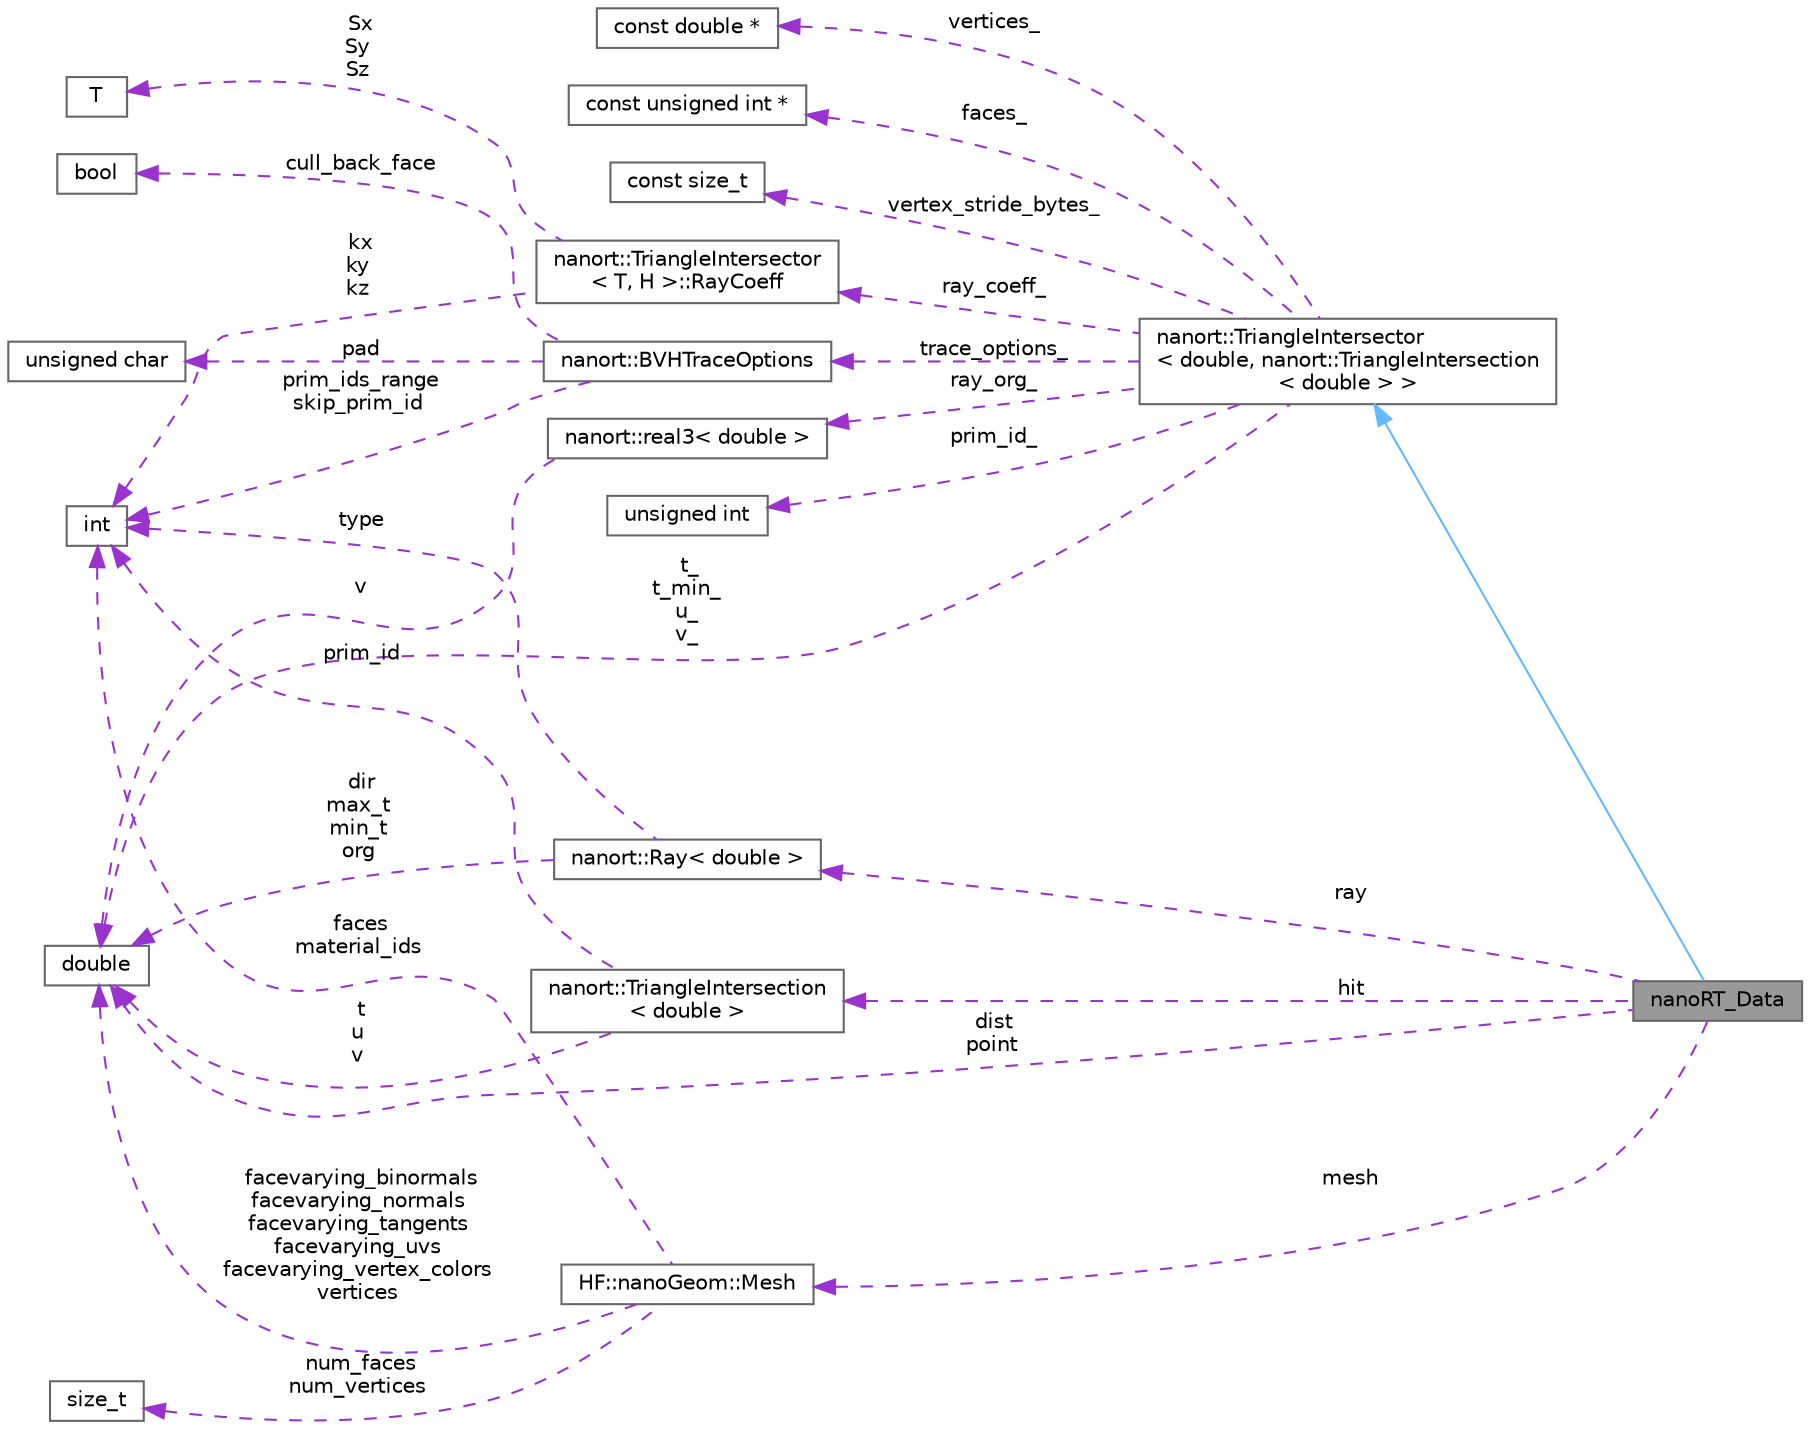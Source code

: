 digraph "nanoRT_Data"
{
 // LATEX_PDF_SIZE
  bgcolor="transparent";
  edge [fontname=Helvetica,fontsize=10,labelfontname=Helvetica,labelfontsize=10];
  node [fontname=Helvetica,fontsize=10,shape=box,height=0.2,width=0.4];
  rankdir="LR";
  Node1 [label="nanoRT_Data",height=0.2,width=0.4,color="gray40", fillcolor="grey60", style="filled", fontcolor="black",tooltip=" "];
  Node2 -> Node1 [dir="back",color="steelblue1",style="solid"];
  Node2 [label="nanort::TriangleIntersector\l\< double, nanort::TriangleIntersection\l\< double \> \>",height=0.2,width=0.4,color="gray40", fillcolor="white", style="filled",URL="$a01499.html",tooltip=" "];
  Node3 -> Node2 [dir="back",color="darkorchid3",style="dashed",label=" vertices_" ];
  Node3 [label="const double *",height=0.2,width=0.4,color="gray40", fillcolor="white", style="filled",URL="$a00001.html#a02123",tooltip=" "];
  Node4 -> Node2 [dir="back",color="darkorchid3",style="dashed",label=" faces_" ];
  Node4 [label="const unsigned int *",height=0.2,width=0.4,color="gray40", fillcolor="white", style="filled",URL="$a00001.html#a02127",tooltip=" "];
  Node5 -> Node2 [dir="back",color="darkorchid3",style="dashed",label=" vertex_stride_bytes_" ];
  Node5 [label="const size_t",height=0.2,width=0.4,color="gray40", fillcolor="white", style="filled",URL="$a00001.html#a02131",tooltip=" "];
  Node6 -> Node2 [dir="back",color="darkorchid3",style="dashed",label=" ray_org_" ];
  Node6 [label="nanort::real3\< double \>",height=0.2,width=0.4,color="gray40", fillcolor="white", style="filled",URL="$a01443.html",tooltip=" "];
  Node7 -> Node6 [dir="back",color="darkorchid3",style="dashed",label=" v" ];
  Node7 [label="double",height=0.2,width=0.4,color="gray40", fillcolor="white", style="filled",URL="$a00001.html#a02139",tooltip=" "];
  Node8 -> Node2 [dir="back",color="darkorchid3",style="dashed",label=" ray_coeff_" ];
  Node8 [label="nanort::TriangleIntersector\l\< T, H \>::RayCoeff",height=0.2,width=0.4,color="gray40", fillcolor="white", style="filled",URL="$a01499.html#a01503",tooltip=" "];
  Node9 -> Node8 [dir="back",color="darkorchid3",style="dashed",label=" Sx\nSy\nSz" ];
  Node9 [label="T",height=0.2,width=0.4,color="gray40", fillcolor="white", style="filled",tooltip=" "];
  Node10 -> Node8 [dir="back",color="darkorchid3",style="dashed",label=" kx\nky\nkz" ];
  Node10 [label="int",height=0.2,width=0.4,color="gray40", fillcolor="white", style="filled",tooltip=" "];
  Node11 -> Node2 [dir="back",color="darkorchid3",style="dashed",label=" trace_options_" ];
  Node11 [label="nanort::BVHTraceOptions",height=0.2,width=0.4,color="gray40", fillcolor="white", style="filled",URL="$a01467.html",tooltip="BVH trace option."];
  Node10 -> Node11 [dir="back",color="darkorchid3",style="dashed",label=" prim_ids_range\nskip_prim_id" ];
  Node12 -> Node11 [dir="back",color="darkorchid3",style="dashed",label=" cull_back_face" ];
  Node12 [label="bool",height=0.2,width=0.4,color="gray40", fillcolor="white", style="filled",tooltip=" "];
  Node13 -> Node11 [dir="back",color="darkorchid3",style="dashed",label=" pad" ];
  Node13 [label="unsigned char",height=0.2,width=0.4,color="gray40", fillcolor="white", style="filled",tooltip=" "];
  Node7 -> Node2 [dir="back",color="darkorchid3",style="dashed",label=" t_\nt_min_\nu_\nv_" ];
  Node14 -> Node2 [dir="back",color="darkorchid3",style="dashed",label=" prim_id_" ];
  Node14 [label="unsigned int",height=0.2,width=0.4,color="gray40", fillcolor="white", style="filled",URL="$a00001.html#a02143",tooltip=" "];
  Node15 -> Node1 [dir="back",color="darkorchid3",style="dashed",label=" mesh" ];
  Node15 [label="HF::nanoGeom::Mesh",height=0.2,width=0.4,color="gray40", fillcolor="white", style="filled",URL="$a00470.html#a01339",tooltip=" "];
  Node16 -> Node15 [dir="back",color="darkorchid3",style="dashed",label=" num_faces\nnum_vertices" ];
  Node16 [label="size_t",height=0.2,width=0.4,color="gray40", fillcolor="white", style="filled",tooltip=" "];
  Node7 -> Node15 [dir="back",color="darkorchid3",style="dashed",label=" facevarying_binormals\nfacevarying_normals\nfacevarying_tangents\nfacevarying_uvs\nfacevarying_vertex_colors\nvertices" ];
  Node10 -> Node15 [dir="back",color="darkorchid3",style="dashed",label=" faces\nmaterial_ids" ];
  Node17 -> Node1 [dir="back",color="darkorchid3",style="dashed",label=" ray" ];
  Node17 [label="nanort::Ray\< double \>",height=0.2,width=0.4,color="gray40", fillcolor="white", style="filled",URL="$a01447.html",tooltip=" "];
  Node7 -> Node17 [dir="back",color="darkorchid3",style="dashed",label=" dir\nmax_t\nmin_t\norg" ];
  Node10 -> Node17 [dir="back",color="darkorchid3",style="dashed",label=" type" ];
  Node18 -> Node1 [dir="back",color="darkorchid3",style="dashed",label=" hit" ];
  Node18 [label="nanort::TriangleIntersection\l\< double \>",height=0.2,width=0.4,color="gray40", fillcolor="white", style="filled",URL="$a00474.html#a00474",tooltip=" "];
  Node7 -> Node18 [dir="back",color="darkorchid3",style="dashed",label=" t\nu\nv" ];
  Node10 -> Node18 [dir="back",color="darkorchid3",style="dashed",label=" prim_id" ];
  Node7 -> Node1 [dir="back",color="darkorchid3",style="dashed",label=" dist\npoint" ];
}
